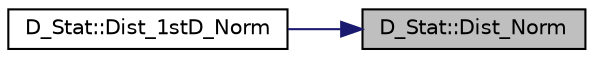 digraph "D_Stat::Dist_Norm"
{
 // LATEX_PDF_SIZE
  edge [fontname="Helvetica",fontsize="10",labelfontname="Helvetica",labelfontsize="10"];
  node [fontname="Helvetica",fontsize="10",shape=record];
  rankdir="RL";
  Node1 [label="D_Stat::Dist_Norm",height=0.2,width=0.4,color="black", fillcolor="grey75", style="filled", fontcolor="black",tooltip=" "];
  Node1 -> Node2 [dir="back",color="midnightblue",fontsize="10",style="solid",fontname="Helvetica"];
  Node2 [label="D_Stat::Dist_1stD_Norm",height=0.2,width=0.4,color="black", fillcolor="white", style="filled",URL="$class_d___stat.html#a285950768e343d55cac72907205da002",tooltip=" "];
}
